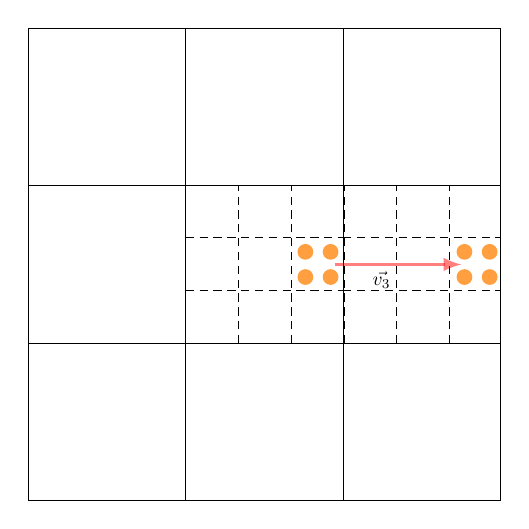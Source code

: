 ﻿\begin{tikzpicture}[scale=2]

\draw[densely dashed, step=0.335] (0,0) grid ++(1,1);
\draw[densely dashed, step=0.335] (1,0) grid ++(1,1);

\draw (-1,-1) grid ++(3,3);
%\draw[thick] (-1,-1) rectangle ++(3,3);



\foreach \i\j in {-1/1, 1/1, 1/-1, -1/-1}{
  \fill[orange!75] ($(0.84,0.5) + 0.08*(\i,\j)$) circle (0.05);
}

 \draw[->,>=latex,red, opacity=0.5, very thick] (0.95,0.5) -- ++(0.8,0) node[midway, below left, black,scale=0.7,opacity=1]{$\vec{v_{3}}$};

\foreach \i\j in {-1/1, 1/1, 1/-1, -1/-1}{
  \fill[orange!75] ($(1.85,0.5) + 0.08*(\i,\j)$) circle (0.05);
}

\end{tikzpicture}
